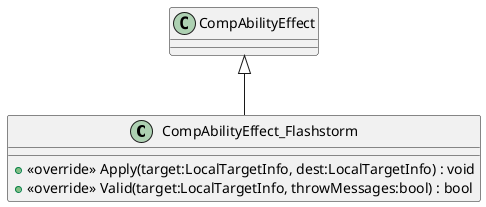 @startuml
class CompAbilityEffect_Flashstorm {
    + <<override>> Apply(target:LocalTargetInfo, dest:LocalTargetInfo) : void
    + <<override>> Valid(target:LocalTargetInfo, throwMessages:bool) : bool
}
CompAbilityEffect <|-- CompAbilityEffect_Flashstorm
@enduml

